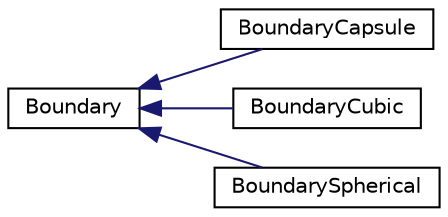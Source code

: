 digraph "Graphical Class Hierarchy"
{
 // INTERACTIVE_SVG=YES
  edge [fontname="Helvetica",fontsize="10",labelfontname="Helvetica",labelfontsize="10"];
  node [fontname="Helvetica",fontsize="10",shape=record];
  rankdir="LR";
  Node0 [label="Boundary",height=0.2,width=0.4,color="black", fillcolor="white", style="filled",URL="$classBoundary.html",tooltip="To store all BoundarySurfaces that are in the SubSystem. "];
  Node0 -> Node1 [dir="back",color="midnightblue",fontsize="10",style="solid",fontname="Helvetica"];
  Node1 [label="BoundaryCapsule",height=0.2,width=0.4,color="black", fillcolor="white", style="filled",URL="$classBoundaryCapsule.html",tooltip="A capsule Boundary implementation. "];
  Node0 -> Node2 [dir="back",color="midnightblue",fontsize="10",style="solid",fontname="Helvetica"];
  Node2 [label="BoundaryCubic",height=0.2,width=0.4,color="black", fillcolor="white", style="filled",URL="$classBoundaryCubic.html",tooltip="A cubic Boundary implementation. "];
  Node0 -> Node3 [dir="back",color="midnightblue",fontsize="10",style="solid",fontname="Helvetica"];
  Node3 [label="BoundarySpherical",height=0.2,width=0.4,color="black", fillcolor="white", style="filled",URL="$classBoundarySpherical.html",tooltip="A spherical Boundary implementation. "];
}
